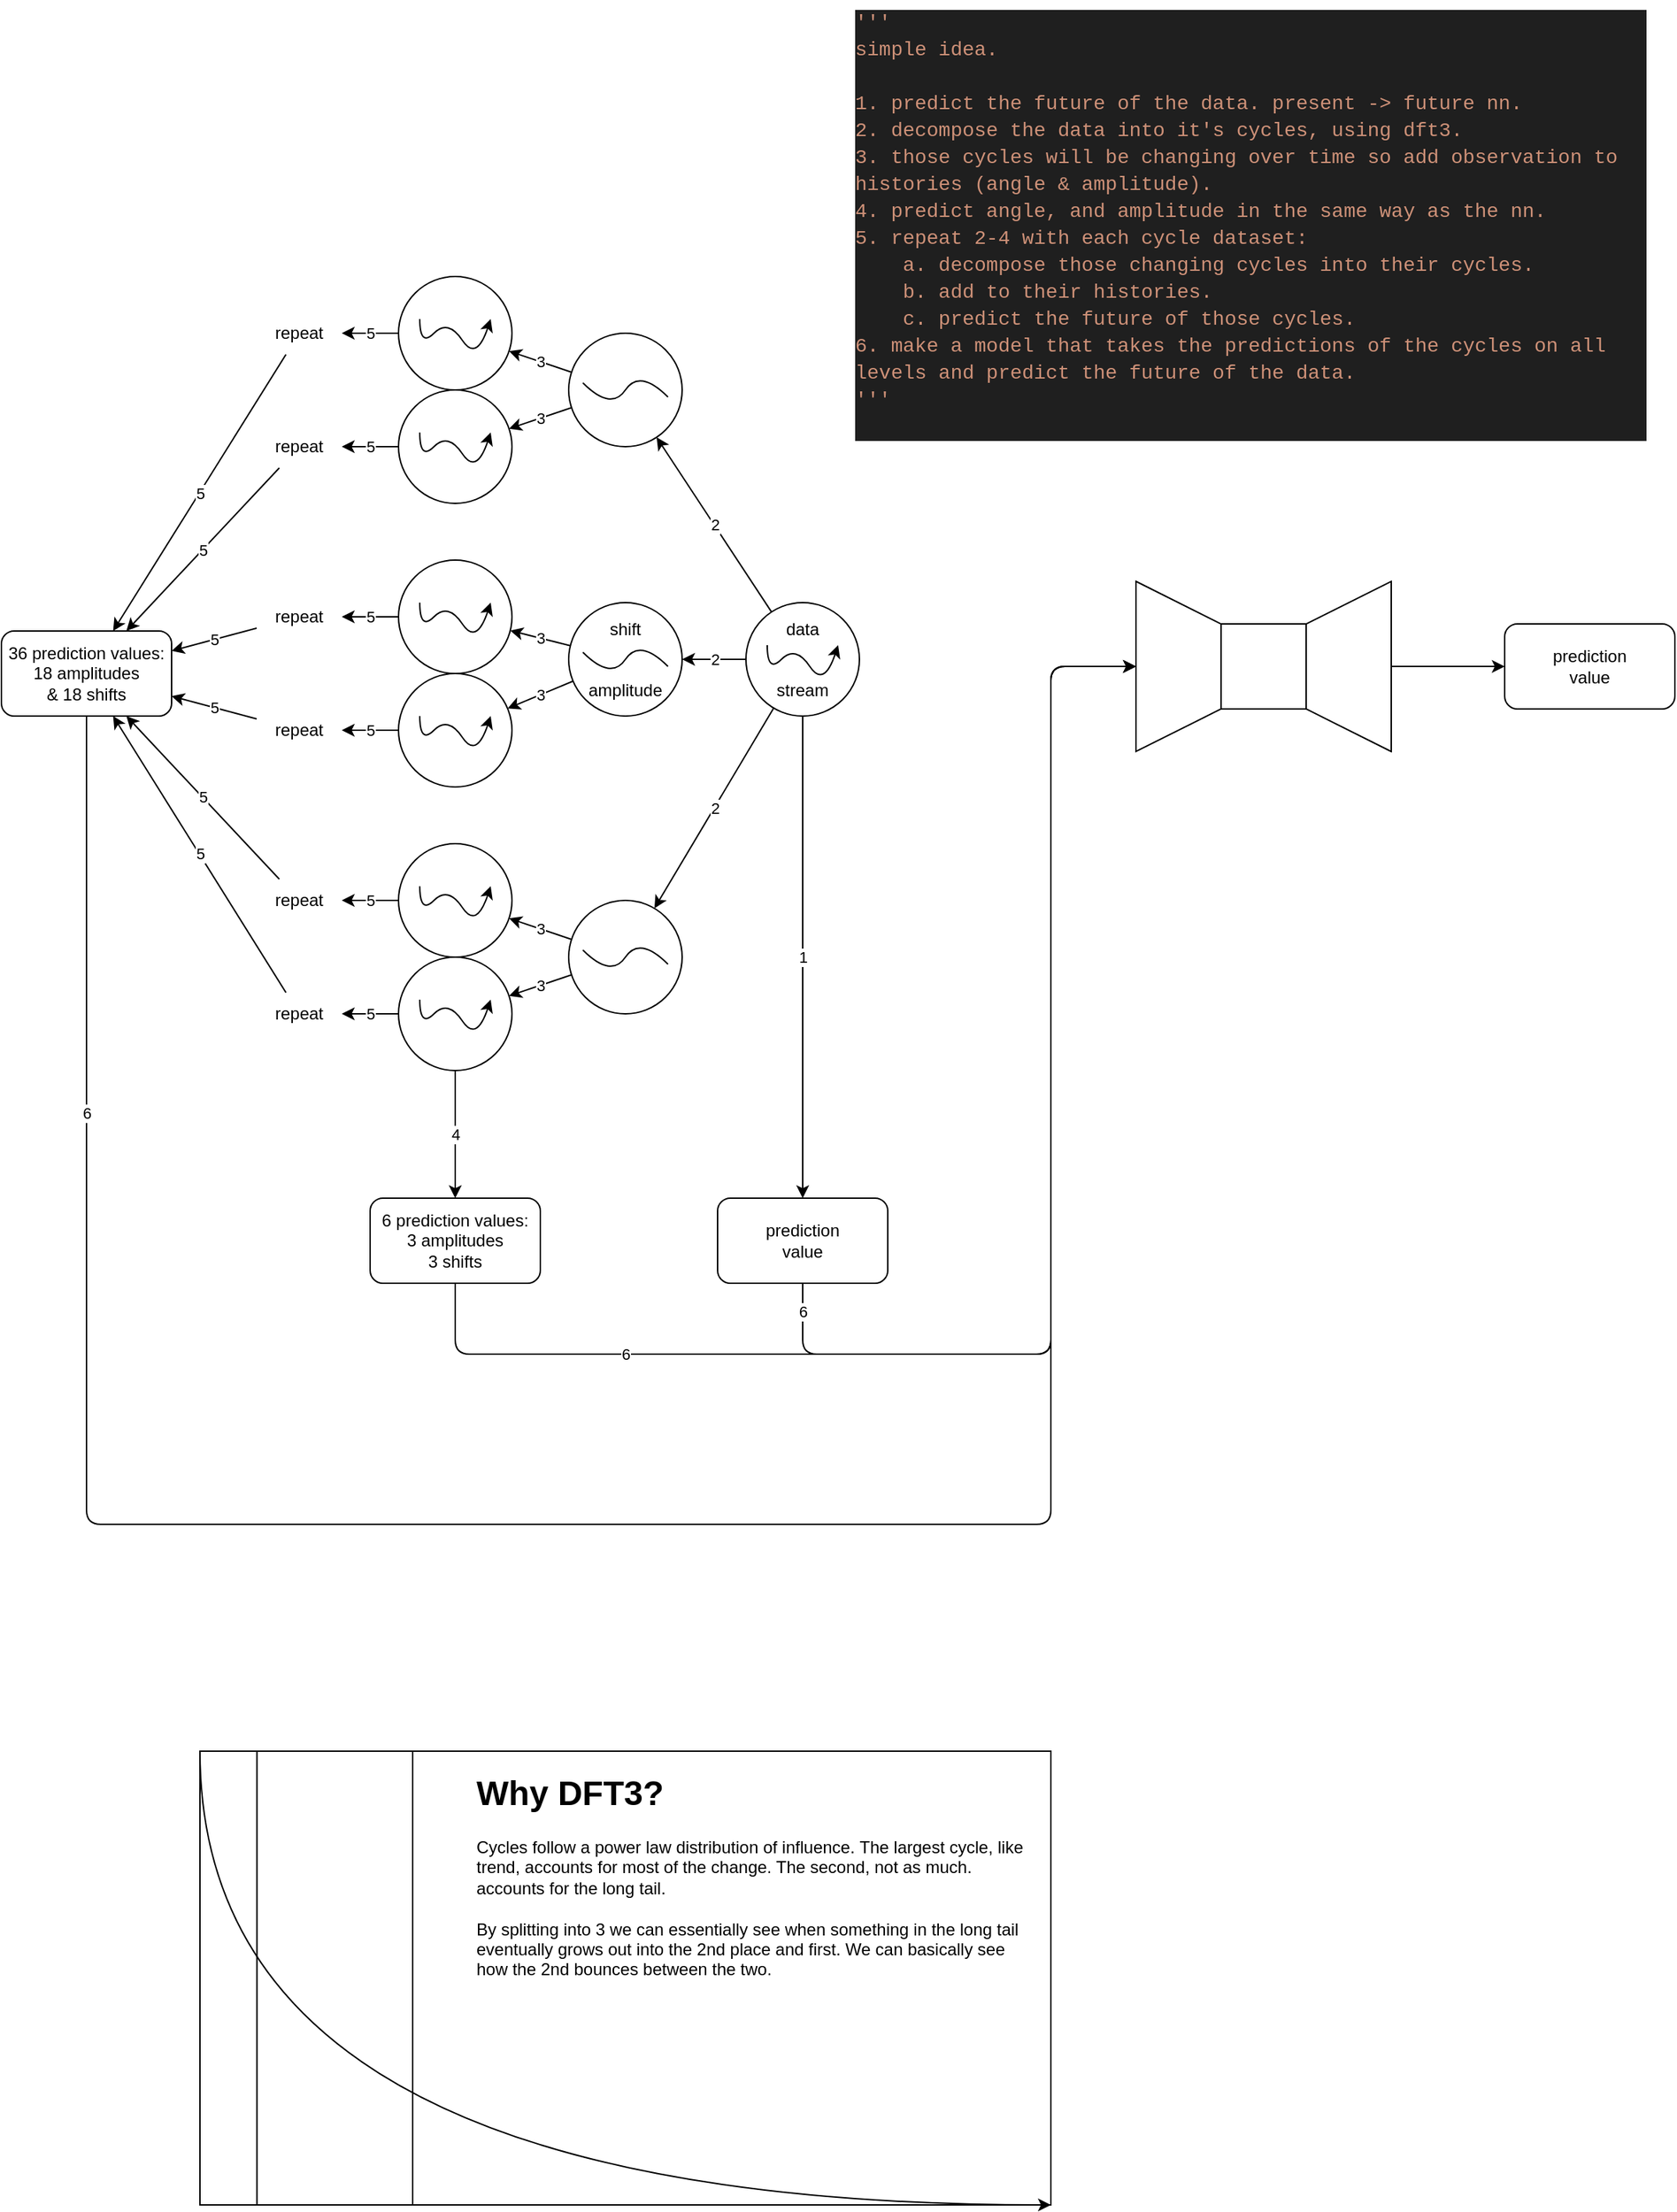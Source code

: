 <mxfile>
    <diagram id="LvBJbbGrMGL0nWSpMDGT" name="Page-1">
        <mxGraphModel dx="1754" dy="742" grid="1" gridSize="10" guides="1" tooltips="1" connect="1" arrows="1" fold="1" page="1" pageScale="1" pageWidth="850" pageHeight="1100" math="0" shadow="0">
            <root>
                <mxCell id="0"/>
                <mxCell id="1" parent="0"/>
                <mxCell id="22" value="2" style="edgeStyle=none;html=1;" edge="1" parent="1" source="2" target="20">
                    <mxGeometry relative="1" as="geometry"/>
                </mxCell>
                <mxCell id="25" value="2" style="edgeStyle=none;html=1;" edge="1" parent="1" source="2" target="23">
                    <mxGeometry relative="1" as="geometry"/>
                </mxCell>
                <mxCell id="28" value="2" style="edgeStyle=none;html=1;" edge="1" parent="1" source="2" target="26">
                    <mxGeometry relative="1" as="geometry"/>
                </mxCell>
                <mxCell id="41" value="1" style="edgeStyle=none;html=1;endArrow=classic;endFill=1;" edge="1" parent="1" source="2" target="40">
                    <mxGeometry relative="1" as="geometry">
                        <mxPoint x="470" y="860" as="targetPoint"/>
                    </mxGeometry>
                </mxCell>
                <mxCell id="2" value="data&lt;br&gt;&lt;br&gt;&lt;br&gt;stream" style="ellipse;whiteSpace=wrap;html=1;aspect=fixed;" vertex="1" parent="1">
                    <mxGeometry x="385" y="510" width="80" height="80" as="geometry"/>
                </mxCell>
                <mxCell id="4" value="" style="curved=1;endArrow=classic;html=1;" edge="1" parent="1">
                    <mxGeometry width="50" height="50" relative="1" as="geometry">
                        <mxPoint x="400" y="540" as="sourcePoint"/>
                        <mxPoint x="450" y="540" as="targetPoint"/>
                        <Array as="points">
                            <mxPoint x="400" y="560"/>
                            <mxPoint x="420" y="540"/>
                            <mxPoint x="440" y="570"/>
                        </Array>
                    </mxGeometry>
                </mxCell>
                <mxCell id="56" value="5" style="edgeStyle=none;html=1;endArrow=classic;endFill=1;" edge="1" parent="1" source="7" target="49">
                    <mxGeometry relative="1" as="geometry"/>
                </mxCell>
                <mxCell id="7" value="" style="ellipse;whiteSpace=wrap;html=1;aspect=fixed;" vertex="1" parent="1">
                    <mxGeometry x="140" y="480" width="80" height="80" as="geometry"/>
                </mxCell>
                <mxCell id="8" value="" style="curved=1;endArrow=classic;html=1;" edge="1" parent="1">
                    <mxGeometry width="50" height="50" relative="1" as="geometry">
                        <mxPoint x="155" y="510" as="sourcePoint"/>
                        <mxPoint x="205" y="510" as="targetPoint"/>
                        <Array as="points">
                            <mxPoint x="155" y="530"/>
                            <mxPoint x="175" y="510"/>
                            <mxPoint x="195" y="540"/>
                        </Array>
                    </mxGeometry>
                </mxCell>
                <mxCell id="55" value="5" style="edgeStyle=none;html=1;endArrow=classic;endFill=1;" edge="1" parent="1" source="9" target="50">
                    <mxGeometry relative="1" as="geometry"/>
                </mxCell>
                <mxCell id="9" value="" style="ellipse;whiteSpace=wrap;html=1;aspect=fixed;" vertex="1" parent="1">
                    <mxGeometry x="140" y="560" width="80" height="80" as="geometry"/>
                </mxCell>
                <mxCell id="10" value="" style="curved=1;endArrow=classic;html=1;" edge="1" parent="1">
                    <mxGeometry width="50" height="50" relative="1" as="geometry">
                        <mxPoint x="155" y="590" as="sourcePoint"/>
                        <mxPoint x="205" y="590" as="targetPoint"/>
                        <Array as="points">
                            <mxPoint x="155" y="610"/>
                            <mxPoint x="175" y="590"/>
                            <mxPoint x="195" y="620"/>
                        </Array>
                    </mxGeometry>
                </mxCell>
                <mxCell id="57" value="5" style="edgeStyle=none;html=1;endArrow=classic;endFill=1;" edge="1" parent="1" source="11" target="48">
                    <mxGeometry relative="1" as="geometry"/>
                </mxCell>
                <mxCell id="11" value="" style="ellipse;whiteSpace=wrap;html=1;aspect=fixed;" vertex="1" parent="1">
                    <mxGeometry x="140" y="360" width="80" height="80" as="geometry"/>
                </mxCell>
                <mxCell id="12" value="" style="curved=1;endArrow=classic;html=1;" edge="1" parent="1">
                    <mxGeometry width="50" height="50" relative="1" as="geometry">
                        <mxPoint x="155" y="390" as="sourcePoint"/>
                        <mxPoint x="205" y="390" as="targetPoint"/>
                        <Array as="points">
                            <mxPoint x="155" y="410"/>
                            <mxPoint x="175" y="390"/>
                            <mxPoint x="195" y="420"/>
                        </Array>
                    </mxGeometry>
                </mxCell>
                <mxCell id="47" value="5" style="edgeStyle=none;html=1;endArrow=classic;endFill=1;" edge="1" parent="1" source="13" target="46">
                    <mxGeometry relative="1" as="geometry"/>
                </mxCell>
                <mxCell id="13" value="" style="ellipse;whiteSpace=wrap;html=1;aspect=fixed;" vertex="1" parent="1">
                    <mxGeometry x="140" y="280" width="80" height="80" as="geometry"/>
                </mxCell>
                <mxCell id="14" value="" style="curved=1;endArrow=classic;html=1;" edge="1" parent="1">
                    <mxGeometry width="50" height="50" relative="1" as="geometry">
                        <mxPoint x="155" y="310" as="sourcePoint"/>
                        <mxPoint x="205" y="310" as="targetPoint"/>
                        <Array as="points">
                            <mxPoint x="155" y="330"/>
                            <mxPoint x="175" y="310"/>
                            <mxPoint x="195" y="340"/>
                        </Array>
                    </mxGeometry>
                </mxCell>
                <mxCell id="54" value="5" style="edgeStyle=none;html=1;endArrow=classic;endFill=1;" edge="1" parent="1" source="15" target="51">
                    <mxGeometry relative="1" as="geometry"/>
                </mxCell>
                <mxCell id="15" value="" style="ellipse;whiteSpace=wrap;html=1;aspect=fixed;" vertex="1" parent="1">
                    <mxGeometry x="140" y="680" width="80" height="80" as="geometry"/>
                </mxCell>
                <mxCell id="16" value="" style="curved=1;endArrow=classic;html=1;" edge="1" parent="1">
                    <mxGeometry width="50" height="50" relative="1" as="geometry">
                        <mxPoint x="155" y="710" as="sourcePoint"/>
                        <mxPoint x="205" y="710" as="targetPoint"/>
                        <Array as="points">
                            <mxPoint x="155" y="730"/>
                            <mxPoint x="175" y="710"/>
                            <mxPoint x="195" y="740"/>
                        </Array>
                    </mxGeometry>
                </mxCell>
                <mxCell id="53" value="5" style="edgeStyle=none;html=1;endArrow=classic;endFill=1;" edge="1" parent="1" source="17" target="52">
                    <mxGeometry relative="1" as="geometry"/>
                </mxCell>
                <mxCell id="59" value="4" style="edgeStyle=none;html=1;endArrow=classic;endFill=1;" edge="1" parent="1" source="17" target="60">
                    <mxGeometry relative="1" as="geometry">
                        <mxPoint x="180" y="920" as="targetPoint"/>
                    </mxGeometry>
                </mxCell>
                <mxCell id="17" value="" style="ellipse;whiteSpace=wrap;html=1;aspect=fixed;" vertex="1" parent="1">
                    <mxGeometry x="140" y="760" width="80" height="80" as="geometry"/>
                </mxCell>
                <mxCell id="18" value="" style="curved=1;endArrow=classic;html=1;" edge="1" parent="1">
                    <mxGeometry width="50" height="50" relative="1" as="geometry">
                        <mxPoint x="155" y="790" as="sourcePoint"/>
                        <mxPoint x="205" y="790" as="targetPoint"/>
                        <Array as="points">
                            <mxPoint x="155" y="810"/>
                            <mxPoint x="175" y="790"/>
                            <mxPoint x="195" y="820"/>
                        </Array>
                    </mxGeometry>
                </mxCell>
                <mxCell id="31" value="3" style="edgeStyle=none;html=1;" edge="1" parent="1" source="20" target="13">
                    <mxGeometry relative="1" as="geometry"/>
                </mxCell>
                <mxCell id="32" value="3" style="edgeStyle=none;html=1;" edge="1" parent="1" source="20" target="11">
                    <mxGeometry relative="1" as="geometry"/>
                </mxCell>
                <mxCell id="20" value="" style="ellipse;whiteSpace=wrap;html=1;aspect=fixed;" vertex="1" parent="1">
                    <mxGeometry x="260" y="320" width="80" height="80" as="geometry"/>
                </mxCell>
                <mxCell id="33" value="3" style="edgeStyle=none;html=1;" edge="1" parent="1" source="23" target="15">
                    <mxGeometry relative="1" as="geometry"/>
                </mxCell>
                <mxCell id="34" value="3" style="edgeStyle=none;html=1;" edge="1" parent="1" source="23" target="17">
                    <mxGeometry relative="1" as="geometry"/>
                </mxCell>
                <mxCell id="23" value="" style="ellipse;whiteSpace=wrap;html=1;aspect=fixed;" vertex="1" parent="1">
                    <mxGeometry x="260" y="720" width="80" height="80" as="geometry"/>
                </mxCell>
                <mxCell id="29" value="3" style="edgeStyle=none;html=1;" edge="1" parent="1" source="26" target="7">
                    <mxGeometry relative="1" as="geometry"/>
                </mxCell>
                <mxCell id="30" value="3" style="edgeStyle=none;html=1;" edge="1" parent="1" source="26" target="9">
                    <mxGeometry relative="1" as="geometry"/>
                </mxCell>
                <mxCell id="26" value="shift&lt;br&gt;&lt;br&gt;&lt;br&gt;amplitude" style="ellipse;whiteSpace=wrap;html=1;aspect=fixed;" vertex="1" parent="1">
                    <mxGeometry x="260" y="510" width="80" height="80" as="geometry"/>
                </mxCell>
                <mxCell id="37" value="" style="curved=1;endArrow=none;html=1;endFill=0;" edge="1" parent="1">
                    <mxGeometry width="50" height="50" relative="1" as="geometry">
                        <mxPoint x="270" y="355" as="sourcePoint"/>
                        <mxPoint x="330" y="365" as="targetPoint"/>
                        <Array as="points">
                            <mxPoint x="290" y="375"/>
                            <mxPoint x="310" y="345"/>
                        </Array>
                    </mxGeometry>
                </mxCell>
                <mxCell id="38" value="" style="curved=1;endArrow=none;html=1;endFill=0;" edge="1" parent="1">
                    <mxGeometry width="50" height="50" relative="1" as="geometry">
                        <mxPoint x="270" y="545" as="sourcePoint"/>
                        <mxPoint x="330" y="555" as="targetPoint"/>
                        <Array as="points">
                            <mxPoint x="290" y="565"/>
                            <mxPoint x="310" y="535"/>
                        </Array>
                    </mxGeometry>
                </mxCell>
                <mxCell id="39" value="" style="curved=1;endArrow=none;html=1;endFill=0;" edge="1" parent="1">
                    <mxGeometry width="50" height="50" relative="1" as="geometry">
                        <mxPoint x="270" y="755" as="sourcePoint"/>
                        <mxPoint x="330" y="765" as="targetPoint"/>
                        <Array as="points">
                            <mxPoint x="290" y="775"/>
                            <mxPoint x="310" y="745"/>
                        </Array>
                    </mxGeometry>
                </mxCell>
                <mxCell id="71" value="6" style="edgeStyle=orthogonalEdgeStyle;html=1;endArrow=classic;endFill=1;entryX=0.5;entryY=1;entryDx=0;entryDy=0;" edge="1" parent="1" source="40" target="72">
                    <mxGeometry x="-0.948" relative="1" as="geometry">
                        <mxPoint x="204.5" y="1230.0" as="targetPoint"/>
                        <Array as="points">
                            <mxPoint x="425" y="1040"/>
                            <mxPoint x="600" y="1040"/>
                            <mxPoint x="600" y="555"/>
                        </Array>
                        <mxPoint as="offset"/>
                    </mxGeometry>
                </mxCell>
                <mxCell id="40" value="prediction&lt;br&gt;value" style="rounded=1;whiteSpace=wrap;html=1;" vertex="1" parent="1">
                    <mxGeometry x="365" y="930" width="120" height="60" as="geometry"/>
                </mxCell>
                <mxCell id="67" value="5" style="edgeStyle=none;html=1;endArrow=classic;endFill=1;" edge="1" parent="1" source="46" target="61">
                    <mxGeometry relative="1" as="geometry"/>
                </mxCell>
                <mxCell id="46" value="repeat" style="text;html=1;strokeColor=none;fillColor=none;align=center;verticalAlign=middle;whiteSpace=wrap;rounded=0;" vertex="1" parent="1">
                    <mxGeometry x="40" y="305" width="60" height="30" as="geometry"/>
                </mxCell>
                <mxCell id="66" value="5" style="edgeStyle=none;html=1;endArrow=classic;endFill=1;" edge="1" parent="1" source="48" target="61">
                    <mxGeometry relative="1" as="geometry"/>
                </mxCell>
                <mxCell id="48" value="repeat" style="text;html=1;strokeColor=none;fillColor=none;align=center;verticalAlign=middle;whiteSpace=wrap;rounded=0;" vertex="1" parent="1">
                    <mxGeometry x="40" y="385" width="60" height="30" as="geometry"/>
                </mxCell>
                <mxCell id="65" value="5" style="edgeStyle=none;html=1;endArrow=classic;endFill=1;" edge="1" parent="1" source="49" target="61">
                    <mxGeometry relative="1" as="geometry"/>
                </mxCell>
                <mxCell id="49" value="repeat" style="text;html=1;strokeColor=none;fillColor=none;align=center;verticalAlign=middle;whiteSpace=wrap;rounded=0;" vertex="1" parent="1">
                    <mxGeometry x="40" y="505" width="60" height="30" as="geometry"/>
                </mxCell>
                <mxCell id="64" value="5" style="edgeStyle=none;html=1;endArrow=classic;endFill=1;" edge="1" parent="1" source="50" target="61">
                    <mxGeometry relative="1" as="geometry"/>
                </mxCell>
                <mxCell id="50" value="repeat" style="text;html=1;strokeColor=none;fillColor=none;align=center;verticalAlign=middle;whiteSpace=wrap;rounded=0;" vertex="1" parent="1">
                    <mxGeometry x="40" y="585" width="60" height="30" as="geometry"/>
                </mxCell>
                <mxCell id="63" value="5" style="edgeStyle=none;html=1;endArrow=classic;endFill=1;" edge="1" parent="1" source="51" target="61">
                    <mxGeometry relative="1" as="geometry"/>
                </mxCell>
                <mxCell id="51" value="repeat" style="text;html=1;strokeColor=none;fillColor=none;align=center;verticalAlign=middle;whiteSpace=wrap;rounded=0;" vertex="1" parent="1">
                    <mxGeometry x="40" y="705" width="60" height="30" as="geometry"/>
                </mxCell>
                <mxCell id="62" value="5" style="edgeStyle=none;html=1;endArrow=classic;endFill=1;" edge="1" parent="1" source="52" target="61">
                    <mxGeometry relative="1" as="geometry"/>
                </mxCell>
                <mxCell id="52" value="repeat" style="text;html=1;strokeColor=none;fillColor=none;align=center;verticalAlign=middle;whiteSpace=wrap;rounded=0;" vertex="1" parent="1">
                    <mxGeometry x="40" y="785" width="60" height="30" as="geometry"/>
                </mxCell>
                <mxCell id="70" value="6" style="edgeStyle=orthogonalEdgeStyle;html=1;endArrow=classic;endFill=1;entryX=0.5;entryY=1;entryDx=0;entryDy=0;" edge="1" parent="1" source="60" target="72">
                    <mxGeometry x="-0.665" relative="1" as="geometry">
                        <mxPoint x="180" y="1230.0" as="targetPoint"/>
                        <Array as="points">
                            <mxPoint x="180" y="1040"/>
                            <mxPoint x="600" y="1040"/>
                            <mxPoint x="600" y="555"/>
                        </Array>
                        <mxPoint as="offset"/>
                    </mxGeometry>
                </mxCell>
                <mxCell id="60" value="6 prediction values:&lt;br&gt;3 amplitudes&lt;br&gt;3 shifts" style="rounded=1;whiteSpace=wrap;html=1;" vertex="1" parent="1">
                    <mxGeometry x="120" y="930" width="120" height="60" as="geometry"/>
                </mxCell>
                <mxCell id="68" value="6" style="edgeStyle=orthogonalEdgeStyle;html=1;endArrow=classic;endFill=1;entryX=0.5;entryY=1;entryDx=0;entryDy=0;" edge="1" parent="1" source="61" target="72">
                    <mxGeometry x="-0.708" relative="1" as="geometry">
                        <mxPoint x="168.857" y="1230.0" as="targetPoint"/>
                        <Array as="points">
                            <mxPoint x="-80" y="1160"/>
                            <mxPoint x="600" y="1160"/>
                            <mxPoint x="600" y="555"/>
                        </Array>
                        <mxPoint as="offset"/>
                    </mxGeometry>
                </mxCell>
                <mxCell id="61" value="36 prediction values:&lt;br&gt;18 amplitudes&lt;br&gt;&amp;amp; 18 shifts" style="rounded=1;whiteSpace=wrap;html=1;" vertex="1" parent="1">
                    <mxGeometry x="-140" y="530" width="120" height="60" as="geometry"/>
                </mxCell>
                <mxCell id="72" value="" style="shape=trapezoid;perimeter=trapezoidPerimeter;whiteSpace=wrap;html=1;fixedSize=1;rotation=90;size=30;" vertex="1" parent="1">
                    <mxGeometry x="630" y="525" width="120" height="60" as="geometry"/>
                </mxCell>
                <mxCell id="78" style="edgeStyle=orthogonalEdgeStyle;html=1;endArrow=classic;endFill=1;" edge="1" parent="1" source="73" target="77">
                    <mxGeometry relative="1" as="geometry"/>
                </mxCell>
                <mxCell id="73" value="" style="shape=trapezoid;perimeter=trapezoidPerimeter;whiteSpace=wrap;html=1;fixedSize=1;rotation=-90;size=30;" vertex="1" parent="1">
                    <mxGeometry x="750" y="525" width="120" height="60" as="geometry"/>
                </mxCell>
                <mxCell id="76" value="" style="rounded=0;whiteSpace=wrap;html=1;" vertex="1" parent="1">
                    <mxGeometry x="720" y="525" width="60" height="60" as="geometry"/>
                </mxCell>
                <mxCell id="77" value="prediction&lt;br&gt;value" style="rounded=1;whiteSpace=wrap;html=1;" vertex="1" parent="1">
                    <mxGeometry x="920" y="525" width="120" height="60" as="geometry"/>
                </mxCell>
                <mxCell id="79" value="&lt;div style=&quot;color: rgb(204, 204, 204); background-color: rgb(31, 31, 31); font-family: Consolas, &amp;quot;Courier New&amp;quot;, monospace; font-weight: normal; font-size: 14px; line-height: 19px;&quot;&gt;&lt;div&gt;&lt;span style=&quot;color: #ce9178;&quot;&gt;'''&lt;/span&gt;&lt;/div&gt;&lt;div&gt;&lt;span style=&quot;color: #ce9178;&quot;&gt;simple idea.&lt;/span&gt;&lt;/div&gt;&lt;br&gt;&lt;div&gt;&lt;span style=&quot;color: #ce9178;&quot;&gt;1. predict the future of the data. present -&amp;gt; future nn.&lt;/span&gt;&lt;/div&gt;&lt;div&gt;&lt;span style=&quot;color: #ce9178;&quot;&gt;2. decompose the data into it's cycles, using dft3.&lt;/span&gt;&lt;/div&gt;&lt;div&gt;&lt;span style=&quot;color: #ce9178;&quot;&gt;3. those cycles will be changing over time so add observation to histories (angle &amp;amp; amplitude).&lt;/span&gt;&lt;/div&gt;&lt;div&gt;&lt;span style=&quot;color: #ce9178;&quot;&gt;4. predict angle, and amplitude in the same way as the nn.&lt;/span&gt;&lt;/div&gt;&lt;div&gt;&lt;span style=&quot;color: #ce9178;&quot;&gt;5. repeat 2-4 with each cycle dataset: &lt;/span&gt;&lt;/div&gt;&lt;div&gt;&lt;span style=&quot;color: #ce9178;&quot;&gt;&amp;nbsp; &amp;nbsp; a. decompose those changing cycles into their cycles.&lt;/span&gt;&lt;/div&gt;&lt;div&gt;&lt;span style=&quot;color: #ce9178;&quot;&gt;&amp;nbsp; &amp;nbsp; b. add to their histories.&lt;/span&gt;&lt;/div&gt;&lt;div&gt;&lt;span style=&quot;color: #ce9178;&quot;&gt;&amp;nbsp; &amp;nbsp; c. predict the future of those cycles.&lt;/span&gt;&lt;/div&gt;&lt;div&gt;&lt;span style=&quot;color: #ce9178;&quot;&gt;6. make a model that takes the predictions of the cycles on all levels and predict the future of the data.&lt;/span&gt;&lt;/div&gt;&lt;div&gt;&lt;span style=&quot;color: #ce9178;&quot;&gt;'''&lt;/span&gt;&lt;/div&gt;&lt;br&gt;&lt;/div&gt;" style="text;whiteSpace=wrap;html=1;" vertex="1" parent="1">
                    <mxGeometry x="460" y="85" width="560" height="330" as="geometry"/>
                </mxCell>
                <mxCell id="82" value="" style="rounded=0;whiteSpace=wrap;html=1;" vertex="1" parent="1">
                    <mxGeometry y="1320" width="600" height="320" as="geometry"/>
                </mxCell>
                <mxCell id="83" value="&lt;h1&gt;Why DFT3?&lt;/h1&gt;&lt;div&gt;Cycles follow a power law distribution of influence.&amp;nbsp;&lt;span style=&quot;background-color: initial;&quot;&gt;The largest cycle, like trend, accounts for most of the change. The second, not as much. accounts for the long tail.&lt;/span&gt;&lt;/div&gt;&lt;div&gt;&lt;span style=&quot;background-color: initial;&quot;&gt;&lt;br&gt;&lt;/span&gt;&lt;/div&gt;&lt;div&gt;&lt;span style=&quot;background-color: initial;&quot;&gt;By splitting into 3 we can essentially see when something in the long tail eventually grows out into the 2nd place and first. We can basically see how the 2nd bounces between the two.&lt;/span&gt;&lt;/div&gt;" style="text;html=1;strokeColor=none;fillColor=none;spacing=5;spacingTop=-20;whiteSpace=wrap;overflow=hidden;rounded=0;" vertex="1" parent="1">
                    <mxGeometry x="190" y="1330" width="400" height="230" as="geometry"/>
                </mxCell>
                <mxCell id="85" style="edgeStyle=orthogonalEdgeStyle;html=1;exitX=0.067;exitY=0;exitDx=0;exitDy=0;entryX=0.067;entryY=1.001;entryDx=0;entryDy=0;endArrow=none;endFill=0;exitPerimeter=0;entryPerimeter=0;" edge="1" parent="1" source="82" target="82">
                    <mxGeometry relative="1" as="geometry"/>
                </mxCell>
                <mxCell id="86" style="edgeStyle=orthogonalEdgeStyle;html=1;exitX=0.25;exitY=0;exitDx=0;exitDy=0;entryX=0.25;entryY=1;entryDx=0;entryDy=0;endArrow=none;endFill=0;" edge="1" parent="1" source="82" target="82">
                    <mxGeometry relative="1" as="geometry"/>
                </mxCell>
                <mxCell id="87" value="" style="curved=1;endArrow=classic;html=1;exitX=0;exitY=0;exitDx=0;exitDy=0;entryX=1;entryY=1;entryDx=0;entryDy=0;" edge="1" parent="1" source="82" target="82">
                    <mxGeometry width="50" height="50" relative="1" as="geometry">
                        <mxPoint x="300" y="1450" as="sourcePoint"/>
                        <mxPoint x="350" y="1400" as="targetPoint"/>
                        <Array as="points">
                            <mxPoint y="1640"/>
                        </Array>
                    </mxGeometry>
                </mxCell>
            </root>
        </mxGraphModel>
    </diagram>
</mxfile>